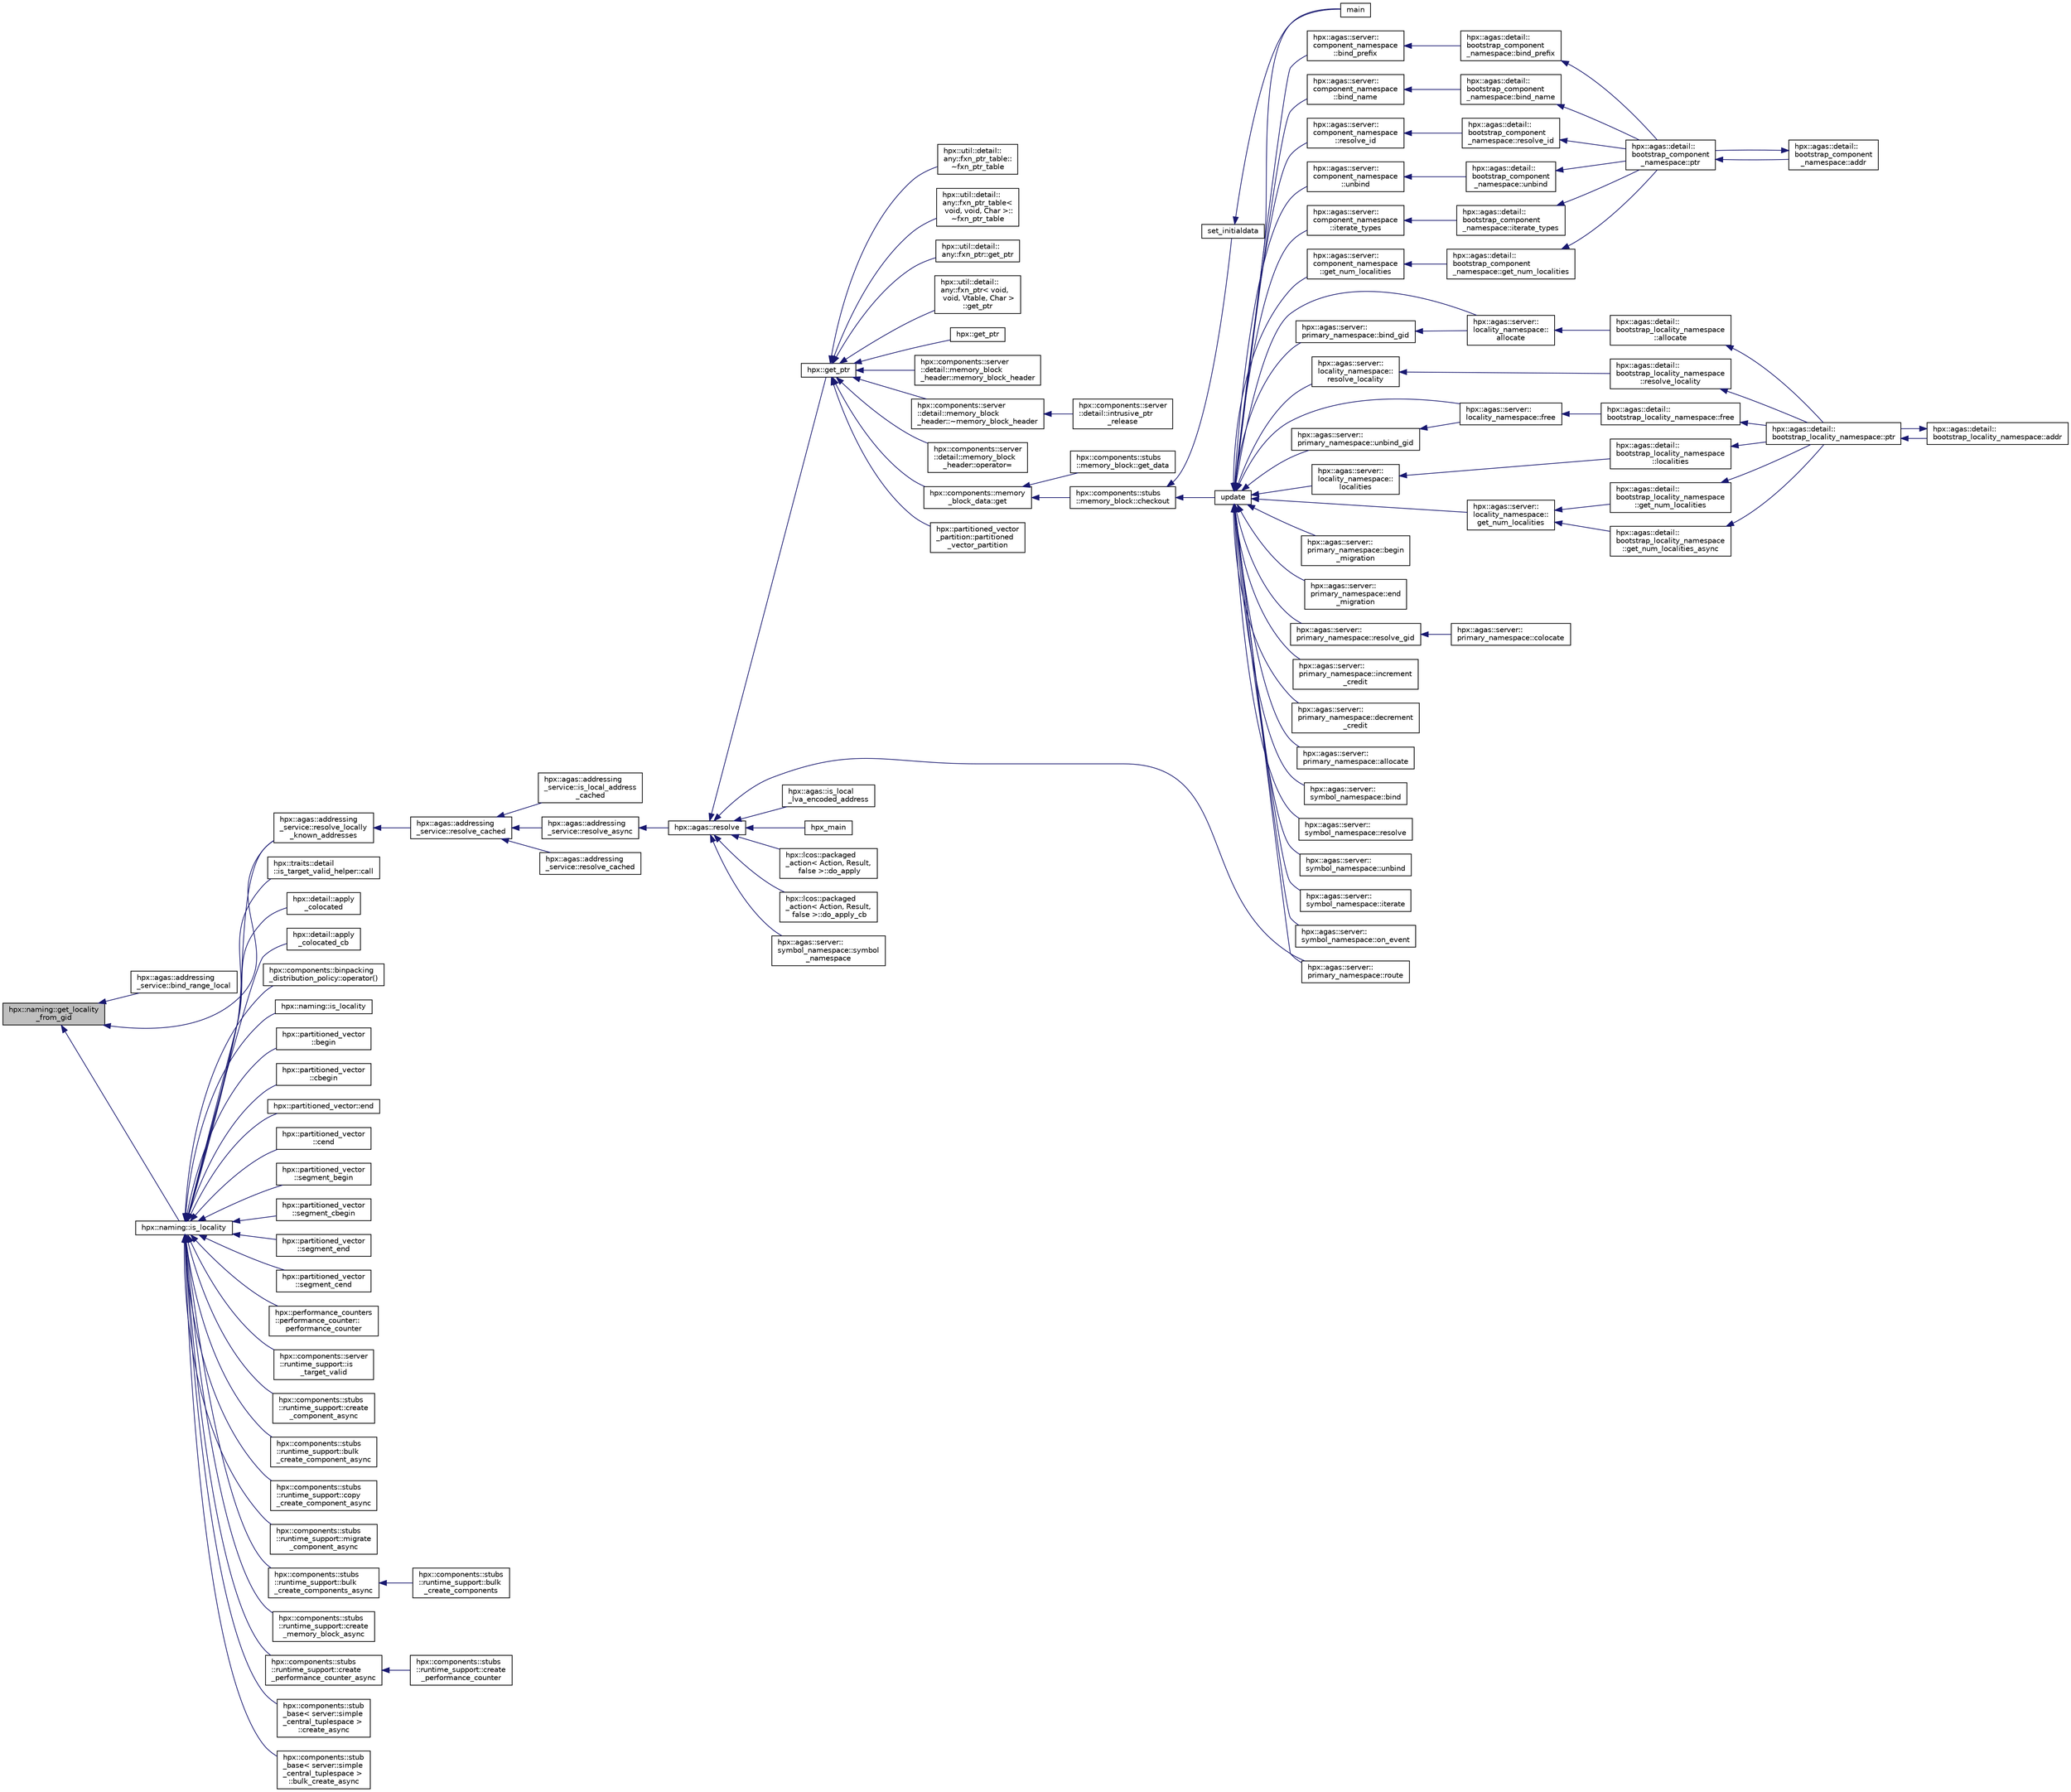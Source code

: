 digraph "hpx::naming::get_locality_from_gid"
{
  edge [fontname="Helvetica",fontsize="10",labelfontname="Helvetica",labelfontsize="10"];
  node [fontname="Helvetica",fontsize="10",shape=record];
  rankdir="LR";
  Node2067 [label="hpx::naming::get_locality\l_from_gid",height=0.2,width=0.4,color="black", fillcolor="grey75", style="filled", fontcolor="black"];
  Node2067 -> Node2068 [dir="back",color="midnightblue",fontsize="10",style="solid",fontname="Helvetica"];
  Node2068 [label="hpx::agas::addressing\l_service::bind_range_local",height=0.2,width=0.4,color="black", fillcolor="white", style="filled",URL="$db/d58/structhpx_1_1agas_1_1addressing__service.html#ab1d0ff454f580a5082a9b5d25b4f06fd",tooltip="Bind unique range of global ids to given base address. "];
  Node2067 -> Node2069 [dir="back",color="midnightblue",fontsize="10",style="solid",fontname="Helvetica"];
  Node2069 [label="hpx::agas::addressing\l_service::resolve_locally\l_known_addresses",height=0.2,width=0.4,color="black", fillcolor="white", style="filled",URL="$db/d58/structhpx_1_1agas_1_1addressing__service.html#afb44b2c86524b47d1431d9d66524075c"];
  Node2069 -> Node2070 [dir="back",color="midnightblue",fontsize="10",style="solid",fontname="Helvetica"];
  Node2070 [label="hpx::agas::addressing\l_service::resolve_cached",height=0.2,width=0.4,color="black", fillcolor="white", style="filled",URL="$db/d58/structhpx_1_1agas_1_1addressing__service.html#a187ac62b4a4b7c1b98b75979357f07a9"];
  Node2070 -> Node2071 [dir="back",color="midnightblue",fontsize="10",style="solid",fontname="Helvetica"];
  Node2071 [label="hpx::agas::addressing\l_service::is_local_address\l_cached",height=0.2,width=0.4,color="black", fillcolor="white", style="filled",URL="$db/d58/structhpx_1_1agas_1_1addressing__service.html#ac22315a71f47927a730953d44c01e119"];
  Node2070 -> Node2072 [dir="back",color="midnightblue",fontsize="10",style="solid",fontname="Helvetica"];
  Node2072 [label="hpx::agas::addressing\l_service::resolve_async",height=0.2,width=0.4,color="black", fillcolor="white", style="filled",URL="$db/d58/structhpx_1_1agas_1_1addressing__service.html#a3344990e7d5c255f51bf89a8fb2828eb"];
  Node2072 -> Node2073 [dir="back",color="midnightblue",fontsize="10",style="solid",fontname="Helvetica"];
  Node2073 [label="hpx::agas::resolve",height=0.2,width=0.4,color="black", fillcolor="white", style="filled",URL="$dc/d54/namespacehpx_1_1agas.html#aa3252ce39fbc229439bb0d85875b01fb"];
  Node2073 -> Node2074 [dir="back",color="midnightblue",fontsize="10",style="solid",fontname="Helvetica"];
  Node2074 [label="hpx::get_ptr",height=0.2,width=0.4,color="black", fillcolor="white", style="filled",URL="$d8/d83/namespacehpx.html#aeb814737de830a2e8e340ca052d5ebfa",tooltip="Returns a future referring to the pointer to the underlying memory of a component. "];
  Node2074 -> Node2075 [dir="back",color="midnightblue",fontsize="10",style="solid",fontname="Helvetica"];
  Node2075 [label="hpx::util::detail::\lany::fxn_ptr_table::\l~fxn_ptr_table",height=0.2,width=0.4,color="black", fillcolor="white", style="filled",URL="$d4/d23/structhpx_1_1util_1_1detail_1_1any_1_1fxn__ptr__table.html#abec0243c15a22c17b416628b8de59111"];
  Node2074 -> Node2076 [dir="back",color="midnightblue",fontsize="10",style="solid",fontname="Helvetica"];
  Node2076 [label="hpx::util::detail::\lany::fxn_ptr_table\<\l void, void, Char \>::\l~fxn_ptr_table",height=0.2,width=0.4,color="black", fillcolor="white", style="filled",URL="$d3/d8f/structhpx_1_1util_1_1detail_1_1any_1_1fxn__ptr__table_3_01void_00_01void_00_01_char_01_4.html#aa98a639e98218646776adc0f4d0c4f68"];
  Node2074 -> Node2077 [dir="back",color="midnightblue",fontsize="10",style="solid",fontname="Helvetica"];
  Node2077 [label="hpx::util::detail::\lany::fxn_ptr::get_ptr",height=0.2,width=0.4,color="black", fillcolor="white", style="filled",URL="$d7/dcb/structhpx_1_1util_1_1detail_1_1any_1_1fxn__ptr.html#a43d78a2ab4dd4b2149f361b38eeac853"];
  Node2074 -> Node2078 [dir="back",color="midnightblue",fontsize="10",style="solid",fontname="Helvetica"];
  Node2078 [label="hpx::util::detail::\lany::fxn_ptr\< void,\l void, Vtable, Char \>\l::get_ptr",height=0.2,width=0.4,color="black", fillcolor="white", style="filled",URL="$d4/dfd/structhpx_1_1util_1_1detail_1_1any_1_1fxn__ptr_3_01void_00_01void_00_01_vtable_00_01_char_01_4.html#a92b4217797102bca7f9ebe903be1cbbe"];
  Node2074 -> Node2079 [dir="back",color="midnightblue",fontsize="10",style="solid",fontname="Helvetica"];
  Node2079 [label="hpx::get_ptr",height=0.2,width=0.4,color="black", fillcolor="white", style="filled",URL="$d8/d83/namespacehpx.html#a488c36e8791a0f000ffce5ce86994602",tooltip="Returns a future referring to the pointer to the underlying memory of a component. "];
  Node2074 -> Node2080 [dir="back",color="midnightblue",fontsize="10",style="solid",fontname="Helvetica"];
  Node2080 [label="hpx::components::server\l::detail::memory_block\l_header::memory_block_header",height=0.2,width=0.4,color="black", fillcolor="white", style="filled",URL="$d7/d1b/classhpx_1_1components_1_1server_1_1detail_1_1memory__block__header.html#aed5e8cf63bf5845d4e1e6d24c5ff36fe"];
  Node2074 -> Node2081 [dir="back",color="midnightblue",fontsize="10",style="solid",fontname="Helvetica"];
  Node2081 [label="hpx::components::server\l::detail::memory_block\l_header::~memory_block_header",height=0.2,width=0.4,color="black", fillcolor="white", style="filled",URL="$d7/d1b/classhpx_1_1components_1_1server_1_1detail_1_1memory__block__header.html#a64944da9256f10c75be3c4683f978314"];
  Node2081 -> Node2082 [dir="back",color="midnightblue",fontsize="10",style="solid",fontname="Helvetica"];
  Node2082 [label="hpx::components::server\l::detail::intrusive_ptr\l_release",height=0.2,width=0.4,color="black", fillcolor="white", style="filled",URL="$d8/d25/namespacehpx_1_1components_1_1server_1_1detail.html#a17d9da126dd7a005fe03586fc75ca180"];
  Node2074 -> Node2083 [dir="back",color="midnightblue",fontsize="10",style="solid",fontname="Helvetica"];
  Node2083 [label="hpx::components::server\l::detail::memory_block\l_header::operator=",height=0.2,width=0.4,color="black", fillcolor="white", style="filled",URL="$d7/d1b/classhpx_1_1components_1_1server_1_1detail_1_1memory__block__header.html#a9f0f60ded060c5333875f47c4d36df16"];
  Node2074 -> Node2084 [dir="back",color="midnightblue",fontsize="10",style="solid",fontname="Helvetica"];
  Node2084 [label="hpx::components::memory\l_block_data::get",height=0.2,width=0.4,color="black", fillcolor="white", style="filled",URL="$d5/d76/classhpx_1_1components_1_1memory__block__data.html#a97ce2f01b730d8d90d329c1642fc0b28"];
  Node2084 -> Node2085 [dir="back",color="midnightblue",fontsize="10",style="solid",fontname="Helvetica"];
  Node2085 [label="hpx::components::stubs\l::memory_block::get_data",height=0.2,width=0.4,color="black", fillcolor="white", style="filled",URL="$d2/d46/structhpx_1_1components_1_1stubs_1_1memory__block.html#ac16c7812886244945987a05d7cb9b6e2"];
  Node2084 -> Node2086 [dir="back",color="midnightblue",fontsize="10",style="solid",fontname="Helvetica"];
  Node2086 [label="hpx::components::stubs\l::memory_block::checkout",height=0.2,width=0.4,color="black", fillcolor="white", style="filled",URL="$d2/d46/structhpx_1_1components_1_1stubs_1_1memory__block.html#a37128bbb38e0ee31010f3d06d6de4e66"];
  Node2086 -> Node2087 [dir="back",color="midnightblue",fontsize="10",style="solid",fontname="Helvetica"];
  Node2087 [label="set_initialdata",height=0.2,width=0.4,color="black", fillcolor="white", style="filled",URL="$d7/d8b/non__atomic__rma_8cpp.html#a8088a219b6b7da870545f4ec73f80930"];
  Node2087 -> Node2088 [dir="back",color="midnightblue",fontsize="10",style="solid",fontname="Helvetica"];
  Node2088 [label="main",height=0.2,width=0.4,color="black", fillcolor="white", style="filled",URL="$d7/d8b/non__atomic__rma_8cpp.html#a0ddf1224851353fc92bfbff6f499fa97"];
  Node2086 -> Node2089 [dir="back",color="midnightblue",fontsize="10",style="solid",fontname="Helvetica"];
  Node2089 [label="update",height=0.2,width=0.4,color="black", fillcolor="white", style="filled",URL="$d7/d8b/non__atomic__rma_8cpp.html#a1f6c9aa3449cfad360e892c9c0bb7773"];
  Node2089 -> Node2090 [dir="back",color="midnightblue",fontsize="10",style="solid",fontname="Helvetica"];
  Node2090 [label="hpx::agas::server::\lcomponent_namespace\l::bind_prefix",height=0.2,width=0.4,color="black", fillcolor="white", style="filled",URL="$d4/dc8/structhpx_1_1agas_1_1server_1_1component__namespace.html#aa0f1e073d2837e493bbb13ffd5c06dc7"];
  Node2090 -> Node2091 [dir="back",color="midnightblue",fontsize="10",style="solid",fontname="Helvetica"];
  Node2091 [label="hpx::agas::detail::\lbootstrap_component\l_namespace::bind_prefix",height=0.2,width=0.4,color="black", fillcolor="white", style="filled",URL="$d4/db7/structhpx_1_1agas_1_1detail_1_1bootstrap__component__namespace.html#a9c4e85844335c1eb7a2dee35ab973927"];
  Node2091 -> Node2092 [dir="back",color="midnightblue",fontsize="10",style="solid",fontname="Helvetica"];
  Node2092 [label="hpx::agas::detail::\lbootstrap_component\l_namespace::ptr",height=0.2,width=0.4,color="black", fillcolor="white", style="filled",URL="$d4/db7/structhpx_1_1agas_1_1detail_1_1bootstrap__component__namespace.html#a2ddc1b51e40d6b5c32f7eeba52a7527d"];
  Node2092 -> Node2093 [dir="back",color="midnightblue",fontsize="10",style="solid",fontname="Helvetica"];
  Node2093 [label="hpx::agas::detail::\lbootstrap_component\l_namespace::addr",height=0.2,width=0.4,color="black", fillcolor="white", style="filled",URL="$d4/db7/structhpx_1_1agas_1_1detail_1_1bootstrap__component__namespace.html#a4947343cef580d3a72f9fcb6803a54b1"];
  Node2093 -> Node2092 [dir="back",color="midnightblue",fontsize="10",style="solid",fontname="Helvetica"];
  Node2089 -> Node2094 [dir="back",color="midnightblue",fontsize="10",style="solid",fontname="Helvetica"];
  Node2094 [label="hpx::agas::server::\lcomponent_namespace\l::bind_name",height=0.2,width=0.4,color="black", fillcolor="white", style="filled",URL="$d4/dc8/structhpx_1_1agas_1_1server_1_1component__namespace.html#ac81ad0c6b5a63d0af3299207949b4749"];
  Node2094 -> Node2095 [dir="back",color="midnightblue",fontsize="10",style="solid",fontname="Helvetica"];
  Node2095 [label="hpx::agas::detail::\lbootstrap_component\l_namespace::bind_name",height=0.2,width=0.4,color="black", fillcolor="white", style="filled",URL="$d4/db7/structhpx_1_1agas_1_1detail_1_1bootstrap__component__namespace.html#ad25372861bda6208139f91887d918fbb"];
  Node2095 -> Node2092 [dir="back",color="midnightblue",fontsize="10",style="solid",fontname="Helvetica"];
  Node2089 -> Node2096 [dir="back",color="midnightblue",fontsize="10",style="solid",fontname="Helvetica"];
  Node2096 [label="hpx::agas::server::\lcomponent_namespace\l::resolve_id",height=0.2,width=0.4,color="black", fillcolor="white", style="filled",URL="$d4/dc8/structhpx_1_1agas_1_1server_1_1component__namespace.html#acee1577d340b0c3af69fea410a97e760"];
  Node2096 -> Node2097 [dir="back",color="midnightblue",fontsize="10",style="solid",fontname="Helvetica"];
  Node2097 [label="hpx::agas::detail::\lbootstrap_component\l_namespace::resolve_id",height=0.2,width=0.4,color="black", fillcolor="white", style="filled",URL="$d4/db7/structhpx_1_1agas_1_1detail_1_1bootstrap__component__namespace.html#a59c6702ea1ee4d5d744d89bb57c6ba83"];
  Node2097 -> Node2092 [dir="back",color="midnightblue",fontsize="10",style="solid",fontname="Helvetica"];
  Node2089 -> Node2098 [dir="back",color="midnightblue",fontsize="10",style="solid",fontname="Helvetica"];
  Node2098 [label="hpx::agas::server::\lcomponent_namespace\l::unbind",height=0.2,width=0.4,color="black", fillcolor="white", style="filled",URL="$d4/dc8/structhpx_1_1agas_1_1server_1_1component__namespace.html#a6a1c04b36c3f7c2a61dba64cf586f2b7"];
  Node2098 -> Node2099 [dir="back",color="midnightblue",fontsize="10",style="solid",fontname="Helvetica"];
  Node2099 [label="hpx::agas::detail::\lbootstrap_component\l_namespace::unbind",height=0.2,width=0.4,color="black", fillcolor="white", style="filled",URL="$d4/db7/structhpx_1_1agas_1_1detail_1_1bootstrap__component__namespace.html#aed0961449fec108933b6f738040e98af"];
  Node2099 -> Node2092 [dir="back",color="midnightblue",fontsize="10",style="solid",fontname="Helvetica"];
  Node2089 -> Node2100 [dir="back",color="midnightblue",fontsize="10",style="solid",fontname="Helvetica"];
  Node2100 [label="hpx::agas::server::\lcomponent_namespace\l::iterate_types",height=0.2,width=0.4,color="black", fillcolor="white", style="filled",URL="$d4/dc8/structhpx_1_1agas_1_1server_1_1component__namespace.html#a841f64a9b93bb658091f80fa5019c42c"];
  Node2100 -> Node2101 [dir="back",color="midnightblue",fontsize="10",style="solid",fontname="Helvetica"];
  Node2101 [label="hpx::agas::detail::\lbootstrap_component\l_namespace::iterate_types",height=0.2,width=0.4,color="black", fillcolor="white", style="filled",URL="$d4/db7/structhpx_1_1agas_1_1detail_1_1bootstrap__component__namespace.html#a750193d7d4f0ed8a9adcd7054ae62063"];
  Node2101 -> Node2092 [dir="back",color="midnightblue",fontsize="10",style="solid",fontname="Helvetica"];
  Node2089 -> Node2102 [dir="back",color="midnightblue",fontsize="10",style="solid",fontname="Helvetica"];
  Node2102 [label="hpx::agas::server::\lcomponent_namespace\l::get_num_localities",height=0.2,width=0.4,color="black", fillcolor="white", style="filled",URL="$d4/dc8/structhpx_1_1agas_1_1server_1_1component__namespace.html#ae4612aa43bf1a3173cc0a17f78593a1f"];
  Node2102 -> Node2103 [dir="back",color="midnightblue",fontsize="10",style="solid",fontname="Helvetica"];
  Node2103 [label="hpx::agas::detail::\lbootstrap_component\l_namespace::get_num_localities",height=0.2,width=0.4,color="black", fillcolor="white", style="filled",URL="$d4/db7/structhpx_1_1agas_1_1detail_1_1bootstrap__component__namespace.html#a2ac6a4525c269aa2f635b877e98209aa"];
  Node2103 -> Node2092 [dir="back",color="midnightblue",fontsize="10",style="solid",fontname="Helvetica"];
  Node2089 -> Node2104 [dir="back",color="midnightblue",fontsize="10",style="solid",fontname="Helvetica"];
  Node2104 [label="hpx::agas::server::\llocality_namespace::\lallocate",height=0.2,width=0.4,color="black", fillcolor="white", style="filled",URL="$dc/d72/structhpx_1_1agas_1_1server_1_1locality__namespace.html#a584777211619893840252d5c72b726ac"];
  Node2104 -> Node2105 [dir="back",color="midnightblue",fontsize="10",style="solid",fontname="Helvetica"];
  Node2105 [label="hpx::agas::detail::\lbootstrap_locality_namespace\l::allocate",height=0.2,width=0.4,color="black", fillcolor="white", style="filled",URL="$d2/d28/structhpx_1_1agas_1_1detail_1_1bootstrap__locality__namespace.html#a17fa8a29a5b6c64ac5f92b67fd816be1"];
  Node2105 -> Node2106 [dir="back",color="midnightblue",fontsize="10",style="solid",fontname="Helvetica"];
  Node2106 [label="hpx::agas::detail::\lbootstrap_locality_namespace::ptr",height=0.2,width=0.4,color="black", fillcolor="white", style="filled",URL="$d2/d28/structhpx_1_1agas_1_1detail_1_1bootstrap__locality__namespace.html#a5d4dcef228d9a8e6040f2e404546a7b8"];
  Node2106 -> Node2107 [dir="back",color="midnightblue",fontsize="10",style="solid",fontname="Helvetica"];
  Node2107 [label="hpx::agas::detail::\lbootstrap_locality_namespace::addr",height=0.2,width=0.4,color="black", fillcolor="white", style="filled",URL="$d2/d28/structhpx_1_1agas_1_1detail_1_1bootstrap__locality__namespace.html#a6a5b1a39f25283d49aae9a42b5c4388a"];
  Node2107 -> Node2106 [dir="back",color="midnightblue",fontsize="10",style="solid",fontname="Helvetica"];
  Node2089 -> Node2108 [dir="back",color="midnightblue",fontsize="10",style="solid",fontname="Helvetica"];
  Node2108 [label="hpx::agas::server::\llocality_namespace::\lresolve_locality",height=0.2,width=0.4,color="black", fillcolor="white", style="filled",URL="$dc/d72/structhpx_1_1agas_1_1server_1_1locality__namespace.html#acc664dc0ee762d5b35802aa60ac9f6e7"];
  Node2108 -> Node2109 [dir="back",color="midnightblue",fontsize="10",style="solid",fontname="Helvetica"];
  Node2109 [label="hpx::agas::detail::\lbootstrap_locality_namespace\l::resolve_locality",height=0.2,width=0.4,color="black", fillcolor="white", style="filled",URL="$d2/d28/structhpx_1_1agas_1_1detail_1_1bootstrap__locality__namespace.html#a90a9e093f25dbd05d50ec1b46ced037c"];
  Node2109 -> Node2106 [dir="back",color="midnightblue",fontsize="10",style="solid",fontname="Helvetica"];
  Node2089 -> Node2110 [dir="back",color="midnightblue",fontsize="10",style="solid",fontname="Helvetica"];
  Node2110 [label="hpx::agas::server::\llocality_namespace::free",height=0.2,width=0.4,color="black", fillcolor="white", style="filled",URL="$dc/d72/structhpx_1_1agas_1_1server_1_1locality__namespace.html#a53c05de8b43cbdb17edf4930b0fc0ac6"];
  Node2110 -> Node2111 [dir="back",color="midnightblue",fontsize="10",style="solid",fontname="Helvetica"];
  Node2111 [label="hpx::agas::detail::\lbootstrap_locality_namespace::free",height=0.2,width=0.4,color="black", fillcolor="white", style="filled",URL="$d2/d28/structhpx_1_1agas_1_1detail_1_1bootstrap__locality__namespace.html#a2830ab98d14d3fadcec97a72783f9221"];
  Node2111 -> Node2106 [dir="back",color="midnightblue",fontsize="10",style="solid",fontname="Helvetica"];
  Node2089 -> Node2112 [dir="back",color="midnightblue",fontsize="10",style="solid",fontname="Helvetica"];
  Node2112 [label="hpx::agas::server::\llocality_namespace::\llocalities",height=0.2,width=0.4,color="black", fillcolor="white", style="filled",URL="$dc/d72/structhpx_1_1agas_1_1server_1_1locality__namespace.html#ab0ecc44f496ee5011c8ba2c73ea4e5e5"];
  Node2112 -> Node2113 [dir="back",color="midnightblue",fontsize="10",style="solid",fontname="Helvetica"];
  Node2113 [label="hpx::agas::detail::\lbootstrap_locality_namespace\l::localities",height=0.2,width=0.4,color="black", fillcolor="white", style="filled",URL="$d2/d28/structhpx_1_1agas_1_1detail_1_1bootstrap__locality__namespace.html#ab8a1c96ad1ffea65eac264d0c2f64de9"];
  Node2113 -> Node2106 [dir="back",color="midnightblue",fontsize="10",style="solid",fontname="Helvetica"];
  Node2089 -> Node2114 [dir="back",color="midnightblue",fontsize="10",style="solid",fontname="Helvetica"];
  Node2114 [label="hpx::agas::server::\llocality_namespace::\lget_num_localities",height=0.2,width=0.4,color="black", fillcolor="white", style="filled",URL="$dc/d72/structhpx_1_1agas_1_1server_1_1locality__namespace.html#a0df77ad95317a3800a9ae69e8a7ebbe8"];
  Node2114 -> Node2115 [dir="back",color="midnightblue",fontsize="10",style="solid",fontname="Helvetica"];
  Node2115 [label="hpx::agas::detail::\lbootstrap_locality_namespace\l::get_num_localities",height=0.2,width=0.4,color="black", fillcolor="white", style="filled",URL="$d2/d28/structhpx_1_1agas_1_1detail_1_1bootstrap__locality__namespace.html#a6c757ccbb4b7a4a0444dbe3ddee6c6c9"];
  Node2115 -> Node2106 [dir="back",color="midnightblue",fontsize="10",style="solid",fontname="Helvetica"];
  Node2114 -> Node2116 [dir="back",color="midnightblue",fontsize="10",style="solid",fontname="Helvetica"];
  Node2116 [label="hpx::agas::detail::\lbootstrap_locality_namespace\l::get_num_localities_async",height=0.2,width=0.4,color="black", fillcolor="white", style="filled",URL="$d2/d28/structhpx_1_1agas_1_1detail_1_1bootstrap__locality__namespace.html#ac82989597458b0c52fb29f1e3e9fa9d3"];
  Node2116 -> Node2106 [dir="back",color="midnightblue",fontsize="10",style="solid",fontname="Helvetica"];
  Node2089 -> Node2088 [dir="back",color="midnightblue",fontsize="10",style="solid",fontname="Helvetica"];
  Node2089 -> Node2117 [dir="back",color="midnightblue",fontsize="10",style="solid",fontname="Helvetica"];
  Node2117 [label="hpx::agas::server::\lprimary_namespace::begin\l_migration",height=0.2,width=0.4,color="black", fillcolor="white", style="filled",URL="$d7/d3a/structhpx_1_1agas_1_1server_1_1primary__namespace.html#aca25c89f18a24d56fb9d230735ac8361"];
  Node2089 -> Node2118 [dir="back",color="midnightblue",fontsize="10",style="solid",fontname="Helvetica"];
  Node2118 [label="hpx::agas::server::\lprimary_namespace::end\l_migration",height=0.2,width=0.4,color="black", fillcolor="white", style="filled",URL="$d7/d3a/structhpx_1_1agas_1_1server_1_1primary__namespace.html#a1905203b50cb381ee1cb52bbcc602286"];
  Node2089 -> Node2119 [dir="back",color="midnightblue",fontsize="10",style="solid",fontname="Helvetica"];
  Node2119 [label="hpx::agas::server::\lprimary_namespace::bind_gid",height=0.2,width=0.4,color="black", fillcolor="white", style="filled",URL="$d7/d3a/structhpx_1_1agas_1_1server_1_1primary__namespace.html#ab1681a26c8e8cc901a7e21544a88a951"];
  Node2119 -> Node2104 [dir="back",color="midnightblue",fontsize="10",style="solid",fontname="Helvetica"];
  Node2089 -> Node2120 [dir="back",color="midnightblue",fontsize="10",style="solid",fontname="Helvetica"];
  Node2120 [label="hpx::agas::server::\lprimary_namespace::resolve_gid",height=0.2,width=0.4,color="black", fillcolor="white", style="filled",URL="$d7/d3a/structhpx_1_1agas_1_1server_1_1primary__namespace.html#a967d5cd6df2454d4d74191d22028f756"];
  Node2120 -> Node2121 [dir="back",color="midnightblue",fontsize="10",style="solid",fontname="Helvetica"];
  Node2121 [label="hpx::agas::server::\lprimary_namespace::colocate",height=0.2,width=0.4,color="black", fillcolor="white", style="filled",URL="$d7/d3a/structhpx_1_1agas_1_1server_1_1primary__namespace.html#a326ebd3b0f65ea692ed0c085f015d0f4"];
  Node2089 -> Node2122 [dir="back",color="midnightblue",fontsize="10",style="solid",fontname="Helvetica"];
  Node2122 [label="hpx::agas::server::\lprimary_namespace::unbind_gid",height=0.2,width=0.4,color="black", fillcolor="white", style="filled",URL="$d7/d3a/structhpx_1_1agas_1_1server_1_1primary__namespace.html#ab86ca45dbf7362722af552f285ee5783"];
  Node2122 -> Node2110 [dir="back",color="midnightblue",fontsize="10",style="solid",fontname="Helvetica"];
  Node2089 -> Node2123 [dir="back",color="midnightblue",fontsize="10",style="solid",fontname="Helvetica"];
  Node2123 [label="hpx::agas::server::\lprimary_namespace::increment\l_credit",height=0.2,width=0.4,color="black", fillcolor="white", style="filled",URL="$d7/d3a/structhpx_1_1agas_1_1server_1_1primary__namespace.html#a4f254d5f7e9910fa0505c77f3c390011"];
  Node2089 -> Node2124 [dir="back",color="midnightblue",fontsize="10",style="solid",fontname="Helvetica"];
  Node2124 [label="hpx::agas::server::\lprimary_namespace::decrement\l_credit",height=0.2,width=0.4,color="black", fillcolor="white", style="filled",URL="$d7/d3a/structhpx_1_1agas_1_1server_1_1primary__namespace.html#ae3e39a46a5efda084c9971c1c5f519a3"];
  Node2089 -> Node2125 [dir="back",color="midnightblue",fontsize="10",style="solid",fontname="Helvetica"];
  Node2125 [label="hpx::agas::server::\lprimary_namespace::allocate",height=0.2,width=0.4,color="black", fillcolor="white", style="filled",URL="$d7/d3a/structhpx_1_1agas_1_1server_1_1primary__namespace.html#a87560fb730ac846b91fc7287dc4e247b"];
  Node2089 -> Node2126 [dir="back",color="midnightblue",fontsize="10",style="solid",fontname="Helvetica"];
  Node2126 [label="hpx::agas::server::\lprimary_namespace::route",height=0.2,width=0.4,color="black", fillcolor="white", style="filled",URL="$d7/d3a/structhpx_1_1agas_1_1server_1_1primary__namespace.html#a9037a1baa55fb13097a541bc365f2d0b"];
  Node2089 -> Node2127 [dir="back",color="midnightblue",fontsize="10",style="solid",fontname="Helvetica"];
  Node2127 [label="hpx::agas::server::\lsymbol_namespace::bind",height=0.2,width=0.4,color="black", fillcolor="white", style="filled",URL="$dc/da6/structhpx_1_1agas_1_1server_1_1symbol__namespace.html#a229ead0876ac8c5754793a2ca68de559"];
  Node2089 -> Node2128 [dir="back",color="midnightblue",fontsize="10",style="solid",fontname="Helvetica"];
  Node2128 [label="hpx::agas::server::\lsymbol_namespace::resolve",height=0.2,width=0.4,color="black", fillcolor="white", style="filled",URL="$dc/da6/structhpx_1_1agas_1_1server_1_1symbol__namespace.html#aec3fc24e40dc96142eb77537945e92d5"];
  Node2089 -> Node2129 [dir="back",color="midnightblue",fontsize="10",style="solid",fontname="Helvetica"];
  Node2129 [label="hpx::agas::server::\lsymbol_namespace::unbind",height=0.2,width=0.4,color="black", fillcolor="white", style="filled",URL="$dc/da6/structhpx_1_1agas_1_1server_1_1symbol__namespace.html#a815485bd53b2cd7bd8acb57c142cb293"];
  Node2089 -> Node2130 [dir="back",color="midnightblue",fontsize="10",style="solid",fontname="Helvetica"];
  Node2130 [label="hpx::agas::server::\lsymbol_namespace::iterate",height=0.2,width=0.4,color="black", fillcolor="white", style="filled",URL="$dc/da6/structhpx_1_1agas_1_1server_1_1symbol__namespace.html#a11805477f07dc19afc43990b2997d190"];
  Node2089 -> Node2131 [dir="back",color="midnightblue",fontsize="10",style="solid",fontname="Helvetica"];
  Node2131 [label="hpx::agas::server::\lsymbol_namespace::on_event",height=0.2,width=0.4,color="black", fillcolor="white", style="filled",URL="$dc/da6/structhpx_1_1agas_1_1server_1_1symbol__namespace.html#abbfcf18e8d40612e4fa618a39a2fc492"];
  Node2074 -> Node2132 [dir="back",color="midnightblue",fontsize="10",style="solid",fontname="Helvetica"];
  Node2132 [label="hpx::partitioned_vector\l_partition::partitioned\l_vector_partition",height=0.2,width=0.4,color="black", fillcolor="white", style="filled",URL="$da/d87/classhpx_1_1partitioned__vector__partition.html#a85078a778fae06c9d51315c2775227c2"];
  Node2073 -> Node2133 [dir="back",color="midnightblue",fontsize="10",style="solid",fontname="Helvetica"];
  Node2133 [label="hpx::agas::is_local\l_lva_encoded_address",height=0.2,width=0.4,color="black", fillcolor="white", style="filled",URL="$dc/d54/namespacehpx_1_1agas.html#abb5e5584ed3b536ace8e3f58415e24c2"];
  Node2073 -> Node2134 [dir="back",color="midnightblue",fontsize="10",style="solid",fontname="Helvetica"];
  Node2134 [label="hpx_main",height=0.2,width=0.4,color="black", fillcolor="white", style="filled",URL="$d1/d4f/local__address__rebind_8cpp.html#aaf67a3863f19ff7033e239ebb1204fb7"];
  Node2073 -> Node2135 [dir="back",color="midnightblue",fontsize="10",style="solid",fontname="Helvetica"];
  Node2135 [label="hpx::lcos::packaged\l_action\< Action, Result,\l false \>::do_apply",height=0.2,width=0.4,color="black", fillcolor="white", style="filled",URL="$df/da7/classhpx_1_1lcos_1_1packaged__action_3_01_action_00_01_result_00_01false_01_4.html#a7b4b07dc448c4f1e41b2d0dd4db0766d"];
  Node2073 -> Node2136 [dir="back",color="midnightblue",fontsize="10",style="solid",fontname="Helvetica"];
  Node2136 [label="hpx::lcos::packaged\l_action\< Action, Result,\l false \>::do_apply_cb",height=0.2,width=0.4,color="black", fillcolor="white", style="filled",URL="$df/da7/classhpx_1_1lcos_1_1packaged__action_3_01_action_00_01_result_00_01false_01_4.html#ae9e7cb83096eb3fd1b748c39545d66a7"];
  Node2073 -> Node2126 [dir="back",color="midnightblue",fontsize="10",style="solid",fontname="Helvetica"];
  Node2073 -> Node2137 [dir="back",color="midnightblue",fontsize="10",style="solid",fontname="Helvetica"];
  Node2137 [label="hpx::agas::server::\lsymbol_namespace::symbol\l_namespace",height=0.2,width=0.4,color="black", fillcolor="white", style="filled",URL="$dc/da6/structhpx_1_1agas_1_1server_1_1symbol__namespace.html#a47e93a69f95628011765023a666b6619"];
  Node2070 -> Node2138 [dir="back",color="midnightblue",fontsize="10",style="solid",fontname="Helvetica"];
  Node2138 [label="hpx::agas::addressing\l_service::resolve_cached",height=0.2,width=0.4,color="black", fillcolor="white", style="filled",URL="$db/d58/structhpx_1_1agas_1_1addressing__service.html#a5d63a4e7a5e442e1d19692d6f71673e6"];
  Node2067 -> Node2139 [dir="back",color="midnightblue",fontsize="10",style="solid",fontname="Helvetica"];
  Node2139 [label="hpx::naming::is_locality",height=0.2,width=0.4,color="black", fillcolor="white", style="filled",URL="$d4/dc9/namespacehpx_1_1naming.html#a960045d29982b0fda774809643cf2be8"];
  Node2139 -> Node2140 [dir="back",color="midnightblue",fontsize="10",style="solid",fontname="Helvetica"];
  Node2140 [label="hpx::traits::detail\l::is_target_valid_helper::call",height=0.2,width=0.4,color="black", fillcolor="white", style="filled",URL="$d4/d9e/structhpx_1_1traits_1_1detail_1_1is__target__valid__helper.html#a0949a185d55ffd0f45e80f6aa623934b"];
  Node2139 -> Node2069 [dir="back",color="midnightblue",fontsize="10",style="solid",fontname="Helvetica"];
  Node2139 -> Node2141 [dir="back",color="midnightblue",fontsize="10",style="solid",fontname="Helvetica"];
  Node2141 [label="hpx::detail::apply\l_colocated",height=0.2,width=0.4,color="black", fillcolor="white", style="filled",URL="$d5/dbe/namespacehpx_1_1detail.html#a2127766fb132615881bcb24b19baa6c6"];
  Node2139 -> Node2142 [dir="back",color="midnightblue",fontsize="10",style="solid",fontname="Helvetica"];
  Node2142 [label="hpx::detail::apply\l_colocated_cb",height=0.2,width=0.4,color="black", fillcolor="white", style="filled",URL="$d5/dbe/namespacehpx_1_1detail.html#ac66fdd13ed68a58f3dee06cd9a636bf4"];
  Node2139 -> Node2143 [dir="back",color="midnightblue",fontsize="10",style="solid",fontname="Helvetica"];
  Node2143 [label="hpx::components::binpacking\l_distribution_policy::operator()",height=0.2,width=0.4,color="black", fillcolor="white", style="filled",URL="$da/d4d/structhpx_1_1components_1_1binpacking__distribution__policy.html#a2f4f3fa90f2873a356436b2843acfed7"];
  Node2139 -> Node2144 [dir="back",color="midnightblue",fontsize="10",style="solid",fontname="Helvetica"];
  Node2144 [label="hpx::naming::is_locality",height=0.2,width=0.4,color="black", fillcolor="white", style="filled",URL="$d4/dc9/namespacehpx_1_1naming.html#ab7cc701b16be2207cc18c3a106effcb4"];
  Node2139 -> Node2145 [dir="back",color="midnightblue",fontsize="10",style="solid",fontname="Helvetica"];
  Node2145 [label="hpx::partitioned_vector\l::begin",height=0.2,width=0.4,color="black", fillcolor="white", style="filled",URL="$d1/d60/classhpx_1_1partitioned__vector.html#af57ea0e4fcc73a44489fc1eb2ec14674"];
  Node2139 -> Node2146 [dir="back",color="midnightblue",fontsize="10",style="solid",fontname="Helvetica"];
  Node2146 [label="hpx::partitioned_vector\l::cbegin",height=0.2,width=0.4,color="black", fillcolor="white", style="filled",URL="$d1/d60/classhpx_1_1partitioned__vector.html#aa0e36338e6c81541d061357d89a1a08b"];
  Node2139 -> Node2147 [dir="back",color="midnightblue",fontsize="10",style="solid",fontname="Helvetica"];
  Node2147 [label="hpx::partitioned_vector::end",height=0.2,width=0.4,color="black", fillcolor="white", style="filled",URL="$d1/d60/classhpx_1_1partitioned__vector.html#aca9845a497162f455880543a744fd0be"];
  Node2139 -> Node2148 [dir="back",color="midnightblue",fontsize="10",style="solid",fontname="Helvetica"];
  Node2148 [label="hpx::partitioned_vector\l::cend",height=0.2,width=0.4,color="black", fillcolor="white", style="filled",URL="$d1/d60/classhpx_1_1partitioned__vector.html#a7b5c05159d78ba7f123751d17c5d7824"];
  Node2139 -> Node2149 [dir="back",color="midnightblue",fontsize="10",style="solid",fontname="Helvetica"];
  Node2149 [label="hpx::partitioned_vector\l::segment_begin",height=0.2,width=0.4,color="black", fillcolor="white", style="filled",URL="$d1/d60/classhpx_1_1partitioned__vector.html#af8650ba3d446f764677a8eb951b3d9e9"];
  Node2139 -> Node2150 [dir="back",color="midnightblue",fontsize="10",style="solid",fontname="Helvetica"];
  Node2150 [label="hpx::partitioned_vector\l::segment_cbegin",height=0.2,width=0.4,color="black", fillcolor="white", style="filled",URL="$d1/d60/classhpx_1_1partitioned__vector.html#a5f70c95874852cc77450324a5536fd28"];
  Node2139 -> Node2151 [dir="back",color="midnightblue",fontsize="10",style="solid",fontname="Helvetica"];
  Node2151 [label="hpx::partitioned_vector\l::segment_end",height=0.2,width=0.4,color="black", fillcolor="white", style="filled",URL="$d1/d60/classhpx_1_1partitioned__vector.html#aeb6478a3930cf39086635edcd533dcd0"];
  Node2139 -> Node2152 [dir="back",color="midnightblue",fontsize="10",style="solid",fontname="Helvetica"];
  Node2152 [label="hpx::partitioned_vector\l::segment_cend",height=0.2,width=0.4,color="black", fillcolor="white", style="filled",URL="$d1/d60/classhpx_1_1partitioned__vector.html#ac209f8776fbec2c22eba503488e96d84"];
  Node2139 -> Node2153 [dir="back",color="midnightblue",fontsize="10",style="solid",fontname="Helvetica"];
  Node2153 [label="hpx::performance_counters\l::performance_counter::\lperformance_counter",height=0.2,width=0.4,color="black", fillcolor="white", style="filled",URL="$db/d1c/structhpx_1_1performance__counters_1_1performance__counter.html#af1711af1a9b957f17c431bffe6b706c1"];
  Node2139 -> Node2154 [dir="back",color="midnightblue",fontsize="10",style="solid",fontname="Helvetica"];
  Node2154 [label="hpx::components::server\l::runtime_support::is\l_target_valid",height=0.2,width=0.4,color="black", fillcolor="white", style="filled",URL="$d8/d25/classhpx_1_1components_1_1server_1_1runtime__support.html#a17d89675ad9c0e530b4194b5fc4da440"];
  Node2139 -> Node2155 [dir="back",color="midnightblue",fontsize="10",style="solid",fontname="Helvetica"];
  Node2155 [label="hpx::components::stubs\l::runtime_support::create\l_component_async",height=0.2,width=0.4,color="black", fillcolor="white", style="filled",URL="$da/d36/structhpx_1_1components_1_1stubs_1_1runtime__support.html#abdd546a9620a4a8668ce0c5d8dc3672b"];
  Node2139 -> Node2156 [dir="back",color="midnightblue",fontsize="10",style="solid",fontname="Helvetica"];
  Node2156 [label="hpx::components::stubs\l::runtime_support::bulk\l_create_component_async",height=0.2,width=0.4,color="black", fillcolor="white", style="filled",URL="$da/d36/structhpx_1_1components_1_1stubs_1_1runtime__support.html#a7a0e0c92719b370bd0a88fb942526c8d"];
  Node2139 -> Node2157 [dir="back",color="midnightblue",fontsize="10",style="solid",fontname="Helvetica"];
  Node2157 [label="hpx::components::stubs\l::runtime_support::copy\l_create_component_async",height=0.2,width=0.4,color="black", fillcolor="white", style="filled",URL="$da/d36/structhpx_1_1components_1_1stubs_1_1runtime__support.html#a7013845797628e85bf9d3c353762ca5c"];
  Node2139 -> Node2158 [dir="back",color="midnightblue",fontsize="10",style="solid",fontname="Helvetica"];
  Node2158 [label="hpx::components::stubs\l::runtime_support::migrate\l_component_async",height=0.2,width=0.4,color="black", fillcolor="white", style="filled",URL="$da/d36/structhpx_1_1components_1_1stubs_1_1runtime__support.html#af99a18c92abd9f50b03bdbd5b53aea88"];
  Node2139 -> Node2159 [dir="back",color="midnightblue",fontsize="10",style="solid",fontname="Helvetica"];
  Node2159 [label="hpx::components::stubs\l::runtime_support::bulk\l_create_components_async",height=0.2,width=0.4,color="black", fillcolor="white", style="filled",URL="$da/d36/structhpx_1_1components_1_1stubs_1_1runtime__support.html#a42afbf0516c780791bf991a8db11a697"];
  Node2159 -> Node2160 [dir="back",color="midnightblue",fontsize="10",style="solid",fontname="Helvetica"];
  Node2160 [label="hpx::components::stubs\l::runtime_support::bulk\l_create_components",height=0.2,width=0.4,color="black", fillcolor="white", style="filled",URL="$da/d36/structhpx_1_1components_1_1stubs_1_1runtime__support.html#a68ec7427f19985b3c713ac383ff992b9"];
  Node2139 -> Node2161 [dir="back",color="midnightblue",fontsize="10",style="solid",fontname="Helvetica"];
  Node2161 [label="hpx::components::stubs\l::runtime_support::create\l_memory_block_async",height=0.2,width=0.4,color="black", fillcolor="white", style="filled",URL="$da/d36/structhpx_1_1components_1_1stubs_1_1runtime__support.html#a1216a25922fccf8007c744f9b04a14f0"];
  Node2139 -> Node2162 [dir="back",color="midnightblue",fontsize="10",style="solid",fontname="Helvetica"];
  Node2162 [label="hpx::components::stubs\l::runtime_support::create\l_performance_counter_async",height=0.2,width=0.4,color="black", fillcolor="white", style="filled",URL="$da/d36/structhpx_1_1components_1_1stubs_1_1runtime__support.html#ac08bcac3fec7064d3be8db27b4259088"];
  Node2162 -> Node2163 [dir="back",color="midnightblue",fontsize="10",style="solid",fontname="Helvetica"];
  Node2163 [label="hpx::components::stubs\l::runtime_support::create\l_performance_counter",height=0.2,width=0.4,color="black", fillcolor="white", style="filled",URL="$da/d36/structhpx_1_1components_1_1stubs_1_1runtime__support.html#ab108ef35fd320d436f7ff8208aaff9f8"];
  Node2139 -> Node2164 [dir="back",color="midnightblue",fontsize="10",style="solid",fontname="Helvetica"];
  Node2164 [label="hpx::components::stub\l_base\< server::simple\l_central_tuplespace \>\l::create_async",height=0.2,width=0.4,color="black", fillcolor="white", style="filled",URL="$de/dfa/structhpx_1_1components_1_1stub__base.html#a352a867161e19ad1e6f5ebd321e6b2d3",tooltip="Asynchronously create a new instance of a component. "];
  Node2139 -> Node2165 [dir="back",color="midnightblue",fontsize="10",style="solid",fontname="Helvetica"];
  Node2165 [label="hpx::components::stub\l_base\< server::simple\l_central_tuplespace \>\l::bulk_create_async",height=0.2,width=0.4,color="black", fillcolor="white", style="filled",URL="$de/dfa/structhpx_1_1components_1_1stub__base.html#a6a68ca7a26f10ac3d61e8f2167bee5ac"];
}
